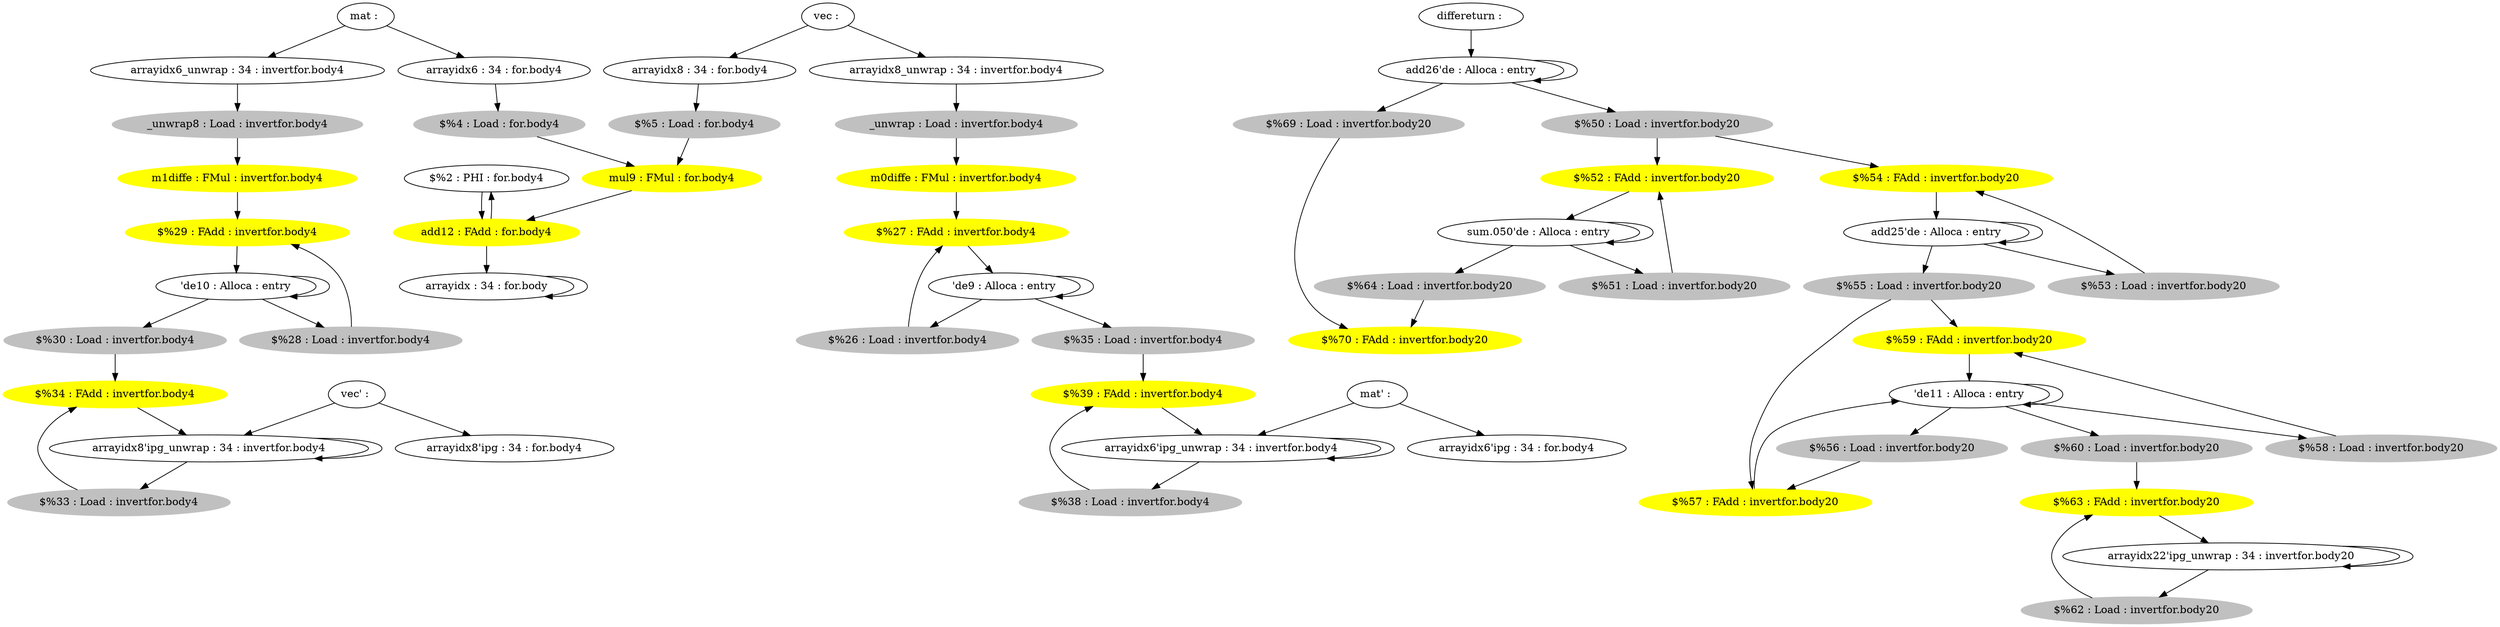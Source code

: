digraph G {
		"$%2 : PHI : for.body4" -> "add12 : FAdd : for.body4" 
		"arrayidx6 : 34 : for.body4" -> "$%4 : Load : for.body4" 
		"$%4 : Load : for.body4" [color = gray style=filled];
		"$%4 : Load : for.body4" -> "mul9 : FMul : for.body4" 
		"arrayidx8 : 34 : for.body4" -> "$%5 : Load : for.body4" 
		"$%5 : Load : for.body4" [color = gray style=filled];
		"$%5 : Load : for.body4" -> "mul9 : FMul : for.body4" 
		"mul9 : FMul : for.body4" [color = yellow style=filled];
		"mul9 : FMul : for.body4" -> "add12 : FAdd : for.body4" 
		"add12 : FAdd : for.body4" [color = yellow style=filled];
		"add12 : FAdd : for.body4" -> "$%2 : PHI : for.body4" 
		"add12 : FAdd : for.body4" -> "arrayidx : 34 : for.body" 
		"mat : " -> "arrayidx6_unwrap : 34 : invertfor.body4" 
		"mat : " -> "arrayidx6 : 34 : for.body4" 
		"mat' : " -> "arrayidx6'ipg : 34 : for.body4" 
		"mat' : " -> "arrayidx6'ipg_unwrap : 34 : invertfor.body4" 
		"vec : " -> "arrayidx8 : 34 : for.body4" 
		"vec : " -> "arrayidx8_unwrap : 34 : invertfor.body4" 
		"vec' : " -> "arrayidx8'ipg_unwrap : 34 : invertfor.body4" 
		"vec' : " -> "arrayidx8'ipg : 34 : for.body4" 
		"differeturn : " -> "add26'de : Alloca : entry" 
		"arrayidx : 34 : for.body" -> "arrayidx : 34 : for.body" 
		"add26'de : Alloca : entry" -> "add26'de : Alloca : entry" 
		"add26'de : Alloca : entry" -> "$%69 : Load : invertfor.body20" 
		"add26'de : Alloca : entry" -> "$%50 : Load : invertfor.body20" 
		"arrayidx8_unwrap : 34 : invertfor.body4" -> "_unwrap : Load : invertfor.body4" 
		"_unwrap : Load : invertfor.body4" [color = gray style=filled];
		"_unwrap : Load : invertfor.body4" -> "m0diffe : FMul : invertfor.body4" 
		"m0diffe : FMul : invertfor.body4" [color = yellow style=filled];
		"m0diffe : FMul : invertfor.body4" -> "$%27 : FAdd : invertfor.body4" 
		"arrayidx6_unwrap : 34 : invertfor.body4" -> "_unwrap8 : Load : invertfor.body4" 
		"_unwrap8 : Load : invertfor.body4" [color = gray style=filled];
		"_unwrap8 : Load : invertfor.body4" -> "m1diffe : FMul : invertfor.body4" 
		"m1diffe : FMul : invertfor.body4" [color = yellow style=filled];
		"m1diffe : FMul : invertfor.body4" -> "$%29 : FAdd : invertfor.body4" 
		"'de9 : Alloca : entry" -> "'de9 : Alloca : entry" 
		"'de9 : Alloca : entry" -> "$%35 : Load : invertfor.body4" 
		"'de9 : Alloca : entry" -> "$%26 : Load : invertfor.body4" 
		"$%26 : Load : invertfor.body4" [color = gray style=filled];
		"$%26 : Load : invertfor.body4" -> "$%27 : FAdd : invertfor.body4" 
		"$%27 : FAdd : invertfor.body4" [color = yellow style=filled];
		"$%27 : FAdd : invertfor.body4" -> "'de9 : Alloca : entry" 
		"'de10 : Alloca : entry" -> "'de10 : Alloca : entry" 
		"'de10 : Alloca : entry" -> "$%30 : Load : invertfor.body4" 
		"'de10 : Alloca : entry" -> "$%28 : Load : invertfor.body4" 
		"$%28 : Load : invertfor.body4" [color = gray style=filled];
		"$%28 : Load : invertfor.body4" -> "$%29 : FAdd : invertfor.body4" 
		"$%29 : FAdd : invertfor.body4" [color = yellow style=filled];
		"$%29 : FAdd : invertfor.body4" -> "'de10 : Alloca : entry" 
		"$%30 : Load : invertfor.body4" [color = gray style=filled];
		"$%30 : Load : invertfor.body4" -> "$%34 : FAdd : invertfor.body4" 
		"arrayidx8'ipg_unwrap : 34 : invertfor.body4" -> "arrayidx8'ipg_unwrap : 34 : invertfor.body4" 
		"arrayidx8'ipg_unwrap : 34 : invertfor.body4" -> "$%33 : Load : invertfor.body4" 
		"$%33 : Load : invertfor.body4" [color = gray style=filled];
		"$%33 : Load : invertfor.body4" -> "$%34 : FAdd : invertfor.body4" 
		"$%34 : FAdd : invertfor.body4" [color = yellow style=filled];
		"$%34 : FAdd : invertfor.body4" -> "arrayidx8'ipg_unwrap : 34 : invertfor.body4" 
		"$%35 : Load : invertfor.body4" [color = gray style=filled];
		"$%35 : Load : invertfor.body4" -> "$%39 : FAdd : invertfor.body4" 
		"arrayidx6'ipg_unwrap : 34 : invertfor.body4" -> "$%38 : Load : invertfor.body4" 
		"arrayidx6'ipg_unwrap : 34 : invertfor.body4" -> "arrayidx6'ipg_unwrap : 34 : invertfor.body4" 
		"$%38 : Load : invertfor.body4" [color = gray style=filled];
		"$%38 : Load : invertfor.body4" -> "$%39 : FAdd : invertfor.body4" 
		"$%39 : FAdd : invertfor.body4" [color = yellow style=filled];
		"$%39 : FAdd : invertfor.body4" -> "arrayidx6'ipg_unwrap : 34 : invertfor.body4" 
		"$%50 : Load : invertfor.body20" [color = gray style=filled];
		"$%50 : Load : invertfor.body20" -> "$%52 : FAdd : invertfor.body20" 
		"$%50 : Load : invertfor.body20" -> "$%54 : FAdd : invertfor.body20" 
		"sum.050'de : Alloca : entry" -> "sum.050'de : Alloca : entry" 
		"sum.050'de : Alloca : entry" -> "$%51 : Load : invertfor.body20" 
		"sum.050'de : Alloca : entry" -> "$%64 : Load : invertfor.body20" 
		"$%51 : Load : invertfor.body20" [color = gray style=filled];
		"$%51 : Load : invertfor.body20" -> "$%52 : FAdd : invertfor.body20" 
		"$%52 : FAdd : invertfor.body20" [color = yellow style=filled];
		"$%52 : FAdd : invertfor.body20" -> "sum.050'de : Alloca : entry" 
		"add25'de : Alloca : entry" -> "add25'de : Alloca : entry" 
		"add25'de : Alloca : entry" -> "$%55 : Load : invertfor.body20" 
		"add25'de : Alloca : entry" -> "$%53 : Load : invertfor.body20" 
		"$%53 : Load : invertfor.body20" [color = gray style=filled];
		"$%53 : Load : invertfor.body20" -> "$%54 : FAdd : invertfor.body20" 
		"$%54 : FAdd : invertfor.body20" [color = yellow style=filled];
		"$%54 : FAdd : invertfor.body20" -> "add25'de : Alloca : entry" 
		"$%55 : Load : invertfor.body20" [color = gray style=filled];
		"$%55 : Load : invertfor.body20" -> "$%59 : FAdd : invertfor.body20" 
		"$%55 : Load : invertfor.body20" -> "$%57 : FAdd : invertfor.body20" 
		"'de11 : Alloca : entry" -> "$%56 : Load : invertfor.body20" 
		"'de11 : Alloca : entry" -> "'de11 : Alloca : entry" 
		"'de11 : Alloca : entry" -> "$%60 : Load : invertfor.body20" 
		"'de11 : Alloca : entry" -> "$%58 : Load : invertfor.body20" 
		"$%56 : Load : invertfor.body20" [color = gray style=filled];
		"$%56 : Load : invertfor.body20" -> "$%57 : FAdd : invertfor.body20" 
		"$%57 : FAdd : invertfor.body20" [color = yellow style=filled];
		"$%57 : FAdd : invertfor.body20" -> "'de11 : Alloca : entry" 
		"$%58 : Load : invertfor.body20" [color = gray style=filled];
		"$%58 : Load : invertfor.body20" -> "$%59 : FAdd : invertfor.body20" 
		"$%59 : FAdd : invertfor.body20" [color = yellow style=filled];
		"$%59 : FAdd : invertfor.body20" -> "'de11 : Alloca : entry" 
		"$%60 : Load : invertfor.body20" [color = gray style=filled];
		"$%60 : Load : invertfor.body20" -> "$%63 : FAdd : invertfor.body20" 
		"$%62 : Load : invertfor.body20" [color = gray style=filled];
		"$%62 : Load : invertfor.body20" -> "$%63 : FAdd : invertfor.body20" 
		"$%63 : FAdd : invertfor.body20" [color = yellow style=filled];
		"$%63 : FAdd : invertfor.body20" -> "arrayidx22'ipg_unwrap : 34 : invertfor.body20" 
		"$%64 : Load : invertfor.body20" [color = gray style=filled];
		"$%64 : Load : invertfor.body20" -> "$%70 : FAdd : invertfor.body20" 
		"$%69 : Load : invertfor.body20" [color = gray style=filled];
		"$%69 : Load : invertfor.body20" -> "$%70 : FAdd : invertfor.body20" 
		"$%70 : FAdd : invertfor.body20" [color = yellow style=filled];
		"arrayidx22'ipg_unwrap : 34 : invertfor.body20" -> "arrayidx22'ipg_unwrap : 34 : invertfor.body20" 
		"arrayidx22'ipg_unwrap : 34 : invertfor.body20" -> "$%62 : Load : invertfor.body20" 
}
